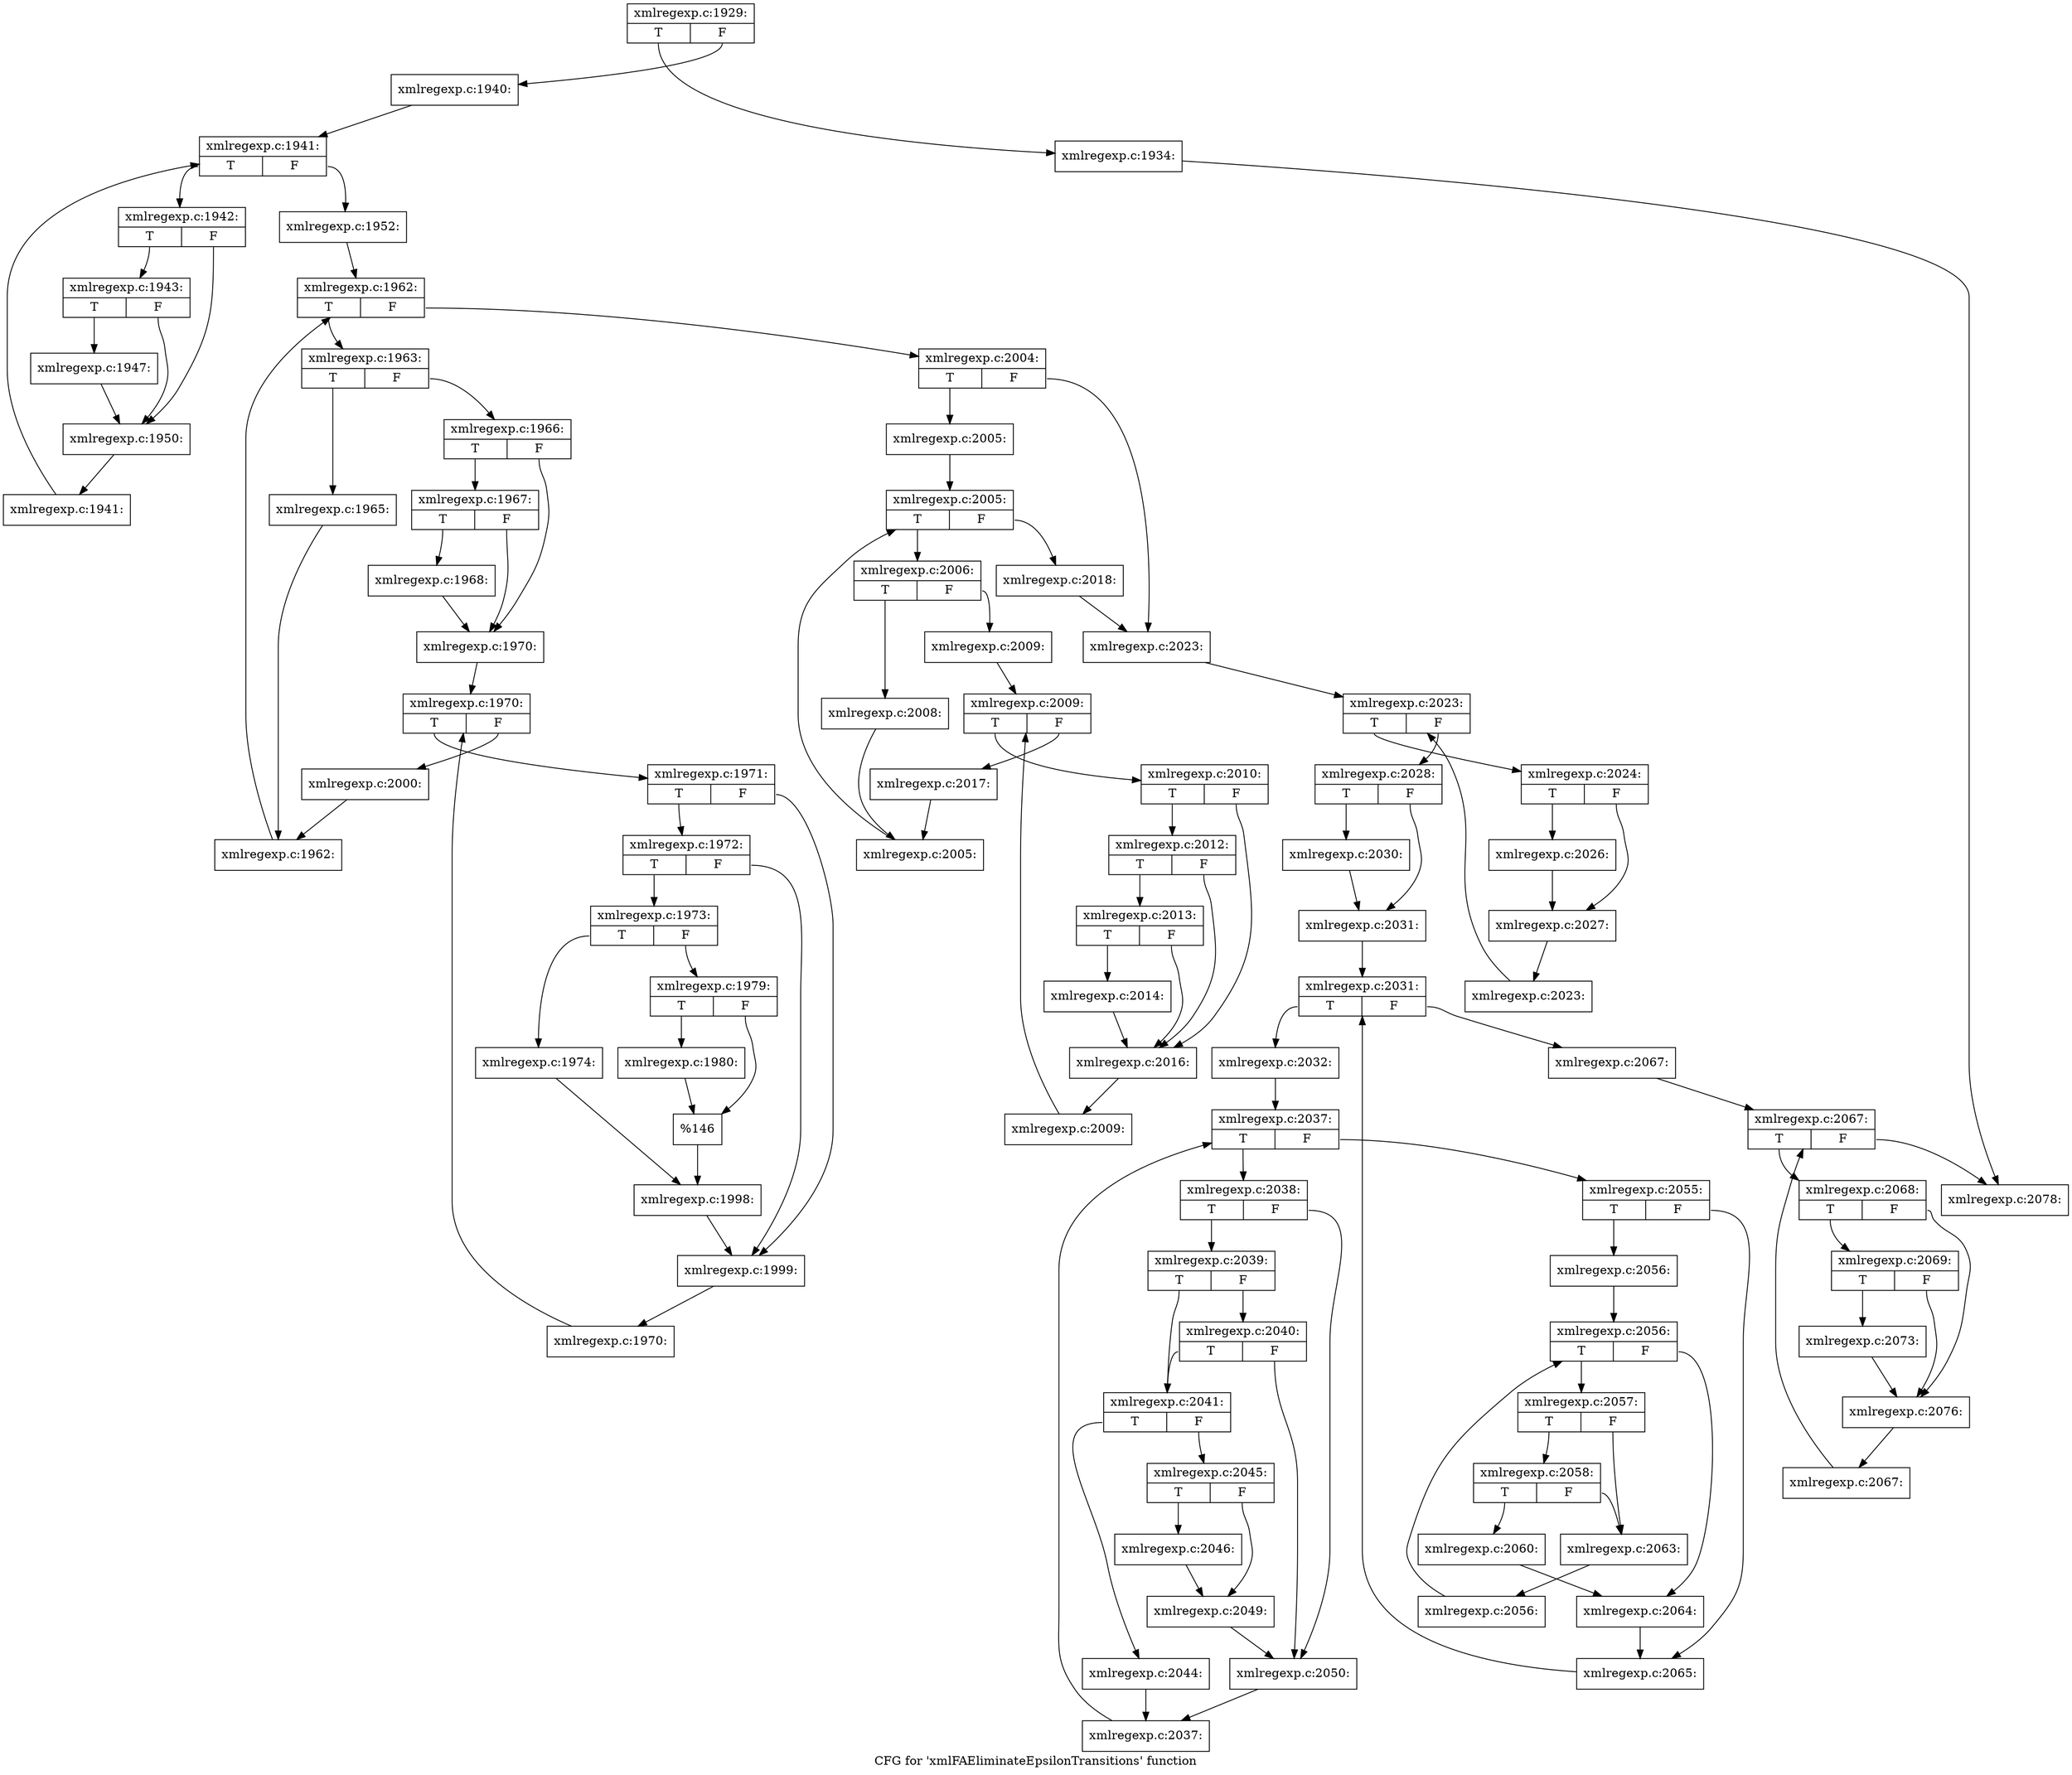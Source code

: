 digraph "CFG for 'xmlFAEliminateEpsilonTransitions' function" {
	label="CFG for 'xmlFAEliminateEpsilonTransitions' function";

	Node0x434b5c0 [shape=record,label="{xmlregexp.c:1929:|{<s0>T|<s1>F}}"];
	Node0x434b5c0:s0 -> Node0x4350f20;
	Node0x434b5c0:s1 -> Node0x4350f70;
	Node0x4350f20 [shape=record,label="{xmlregexp.c:1934:}"];
	Node0x4350f20 -> Node0x43666f0;
	Node0x4350f70 [shape=record,label="{xmlregexp.c:1940:}"];
	Node0x4350f70 -> Node0x4351f30;
	Node0x4351f30 [shape=record,label="{xmlregexp.c:1941:|{<s0>T|<s1>F}}"];
	Node0x4351f30:s0 -> Node0x43521b0;
	Node0x4351f30:s1 -> Node0x4351c00;
	Node0x43521b0 [shape=record,label="{xmlregexp.c:1942:|{<s0>T|<s1>F}}"];
	Node0x43521b0:s0 -> Node0x4352860;
	Node0x43521b0:s1 -> Node0x4352810;
	Node0x4352860 [shape=record,label="{xmlregexp.c:1943:|{<s0>T|<s1>F}}"];
	Node0x4352860:s0 -> Node0x43527c0;
	Node0x4352860:s1 -> Node0x4352810;
	Node0x43527c0 [shape=record,label="{xmlregexp.c:1947:}"];
	Node0x43527c0 -> Node0x4352810;
	Node0x4352810 [shape=record,label="{xmlregexp.c:1950:}"];
	Node0x4352810 -> Node0x4352160;
	Node0x4352160 [shape=record,label="{xmlregexp.c:1941:}"];
	Node0x4352160 -> Node0x4351f30;
	Node0x4351c00 [shape=record,label="{xmlregexp.c:1952:}"];
	Node0x4351c00 -> Node0x4353cf0;
	Node0x4353cf0 [shape=record,label="{xmlregexp.c:1962:|{<s0>T|<s1>F}}"];
	Node0x4353cf0:s0 -> Node0x4353f50;
	Node0x4353cf0:s1 -> Node0x4353920;
	Node0x4353f50 [shape=record,label="{xmlregexp.c:1963:|{<s0>T|<s1>F}}"];
	Node0x4353f50:s0 -> Node0x43545b0;
	Node0x4353f50:s1 -> Node0x4354600;
	Node0x43545b0 [shape=record,label="{xmlregexp.c:1965:}"];
	Node0x43545b0 -> Node0x4353f00;
	Node0x4354600 [shape=record,label="{xmlregexp.c:1966:|{<s0>T|<s1>F}}"];
	Node0x4354600:s0 -> Node0x4354a10;
	Node0x4354600:s1 -> Node0x43549c0;
	Node0x4354a10 [shape=record,label="{xmlregexp.c:1967:|{<s0>T|<s1>F}}"];
	Node0x4354a10:s0 -> Node0x4354970;
	Node0x4354a10:s1 -> Node0x43549c0;
	Node0x4354970 [shape=record,label="{xmlregexp.c:1968:}"];
	Node0x4354970 -> Node0x43549c0;
	Node0x43549c0 [shape=record,label="{xmlregexp.c:1970:}"];
	Node0x43549c0 -> Node0x43553c0;
	Node0x43553c0 [shape=record,label="{xmlregexp.c:1970:|{<s0>T|<s1>F}}"];
	Node0x43553c0:s0 -> Node0x43556a0;
	Node0x43553c0:s1 -> Node0x4355220;
	Node0x43556a0 [shape=record,label="{xmlregexp.c:1971:|{<s0>T|<s1>F}}"];
	Node0x43556a0:s0 -> Node0x4355c10;
	Node0x43556a0:s1 -> Node0x4355bc0;
	Node0x4355c10 [shape=record,label="{xmlregexp.c:1972:|{<s0>T|<s1>F}}"];
	Node0x4355c10:s0 -> Node0x4355b70;
	Node0x4355c10:s1 -> Node0x4355bc0;
	Node0x4355b70 [shape=record,label="{xmlregexp.c:1973:|{<s0>T|<s1>F}}"];
	Node0x4355b70:s0 -> Node0x43568e0;
	Node0x4355b70:s1 -> Node0x4356980;
	Node0x43568e0 [shape=record,label="{xmlregexp.c:1974:}"];
	Node0x43568e0 -> Node0x4356930;
	Node0x4356980 [shape=record,label="{xmlregexp.c:1979:|{<s0>T|<s1>F}}"];
	Node0x4356980:s0 -> Node0x43576a0;
	Node0x4356980:s1 -> Node0x43576f0;
	Node0x43576a0 [shape=record,label="{xmlregexp.c:1980:}"];
	Node0x43576a0 -> Node0x43576f0;
	Node0x43576f0 [shape=record,label="{%146}"];
	Node0x43576f0 -> Node0x4356930;
	Node0x4356930 [shape=record,label="{xmlregexp.c:1998:}"];
	Node0x4356930 -> Node0x4355bc0;
	Node0x4355bc0 [shape=record,label="{xmlregexp.c:1999:}"];
	Node0x4355bc0 -> Node0x4355610;
	Node0x4355610 [shape=record,label="{xmlregexp.c:1970:}"];
	Node0x4355610 -> Node0x43553c0;
	Node0x4355220 [shape=record,label="{xmlregexp.c:2000:}"];
	Node0x4355220 -> Node0x4353f00;
	Node0x4353f00 [shape=record,label="{xmlregexp.c:1962:}"];
	Node0x4353f00 -> Node0x4353cf0;
	Node0x4353920 [shape=record,label="{xmlregexp.c:2004:|{<s0>T|<s1>F}}"];
	Node0x4353920:s0 -> Node0x435a790;
	Node0x4353920:s1 -> Node0x435a7e0;
	Node0x435a790 [shape=record,label="{xmlregexp.c:2005:}"];
	Node0x435a790 -> Node0x435ab90;
	Node0x435ab90 [shape=record,label="{xmlregexp.c:2005:|{<s0>T|<s1>F}}"];
	Node0x435ab90:s0 -> Node0x435adf0;
	Node0x435ab90:s1 -> Node0x435aa30;
	Node0x435adf0 [shape=record,label="{xmlregexp.c:2006:|{<s0>T|<s1>F}}"];
	Node0x435adf0:s0 -> Node0x435b5e0;
	Node0x435adf0:s1 -> Node0x435b630;
	Node0x435b5e0 [shape=record,label="{xmlregexp.c:2008:}"];
	Node0x435b5e0 -> Node0x435ada0;
	Node0x435b630 [shape=record,label="{xmlregexp.c:2009:}"];
	Node0x435b630 -> Node0x435bad0;
	Node0x435bad0 [shape=record,label="{xmlregexp.c:2009:|{<s0>T|<s1>F}}"];
	Node0x435bad0:s0 -> Node0x435bd30;
	Node0x435bad0:s1 -> Node0x435b970;
	Node0x435bd30 [shape=record,label="{xmlregexp.c:2010:|{<s0>T|<s1>F}}"];
	Node0x435bd30:s0 -> Node0x435c8b0;
	Node0x435bd30:s1 -> Node0x435c7e0;
	Node0x435c8b0 [shape=record,label="{xmlregexp.c:2012:|{<s0>T|<s1>F}}"];
	Node0x435c8b0:s0 -> Node0x435c830;
	Node0x435c8b0:s1 -> Node0x435c7e0;
	Node0x435c830 [shape=record,label="{xmlregexp.c:2013:|{<s0>T|<s1>F}}"];
	Node0x435c830:s0 -> Node0x435c790;
	Node0x435c830:s1 -> Node0x435c7e0;
	Node0x435c790 [shape=record,label="{xmlregexp.c:2014:}"];
	Node0x435c790 -> Node0x435c7e0;
	Node0x435c7e0 [shape=record,label="{xmlregexp.c:2016:}"];
	Node0x435c7e0 -> Node0x435bce0;
	Node0x435bce0 [shape=record,label="{xmlregexp.c:2009:}"];
	Node0x435bce0 -> Node0x435bad0;
	Node0x435b970 [shape=record,label="{xmlregexp.c:2017:}"];
	Node0x435b970 -> Node0x435ada0;
	Node0x435ada0 [shape=record,label="{xmlregexp.c:2005:}"];
	Node0x435ada0 -> Node0x435ab90;
	Node0x435aa30 [shape=record,label="{xmlregexp.c:2018:}"];
	Node0x435aa30 -> Node0x435a7e0;
	Node0x435a7e0 [shape=record,label="{xmlregexp.c:2023:}"];
	Node0x435a7e0 -> Node0x435def0;
	Node0x435def0 [shape=record,label="{xmlregexp.c:2023:|{<s0>T|<s1>F}}"];
	Node0x435def0:s0 -> Node0x435e150;
	Node0x435def0:s1 -> Node0x435dd90;
	Node0x435e150 [shape=record,label="{xmlregexp.c:2024:|{<s0>T|<s1>F}}"];
	Node0x435e150:s0 -> Node0x435e940;
	Node0x435e150:s1 -> Node0x435e990;
	Node0x435e940 [shape=record,label="{xmlregexp.c:2026:}"];
	Node0x435e940 -> Node0x435e990;
	Node0x435e990 [shape=record,label="{xmlregexp.c:2027:}"];
	Node0x435e990 -> Node0x435e100;
	Node0x435e100 [shape=record,label="{xmlregexp.c:2023:}"];
	Node0x435e100 -> Node0x435def0;
	Node0x435dd90 [shape=record,label="{xmlregexp.c:2028:|{<s0>T|<s1>F}}"];
	Node0x435dd90:s0 -> Node0x435f5e0;
	Node0x435dd90:s1 -> Node0x435f630;
	Node0x435f5e0 [shape=record,label="{xmlregexp.c:2030:}"];
	Node0x435f5e0 -> Node0x435f630;
	Node0x435f630 [shape=record,label="{xmlregexp.c:2031:}"];
	Node0x435f630 -> Node0x435fb80;
	Node0x435fb80 [shape=record,label="{xmlregexp.c:2031:|{<s0>T|<s1>F}}"];
	Node0x435fb80:s0 -> Node0x435ff30;
	Node0x435fb80:s1 -> Node0x435fd60;
	Node0x435ff30 [shape=record,label="{xmlregexp.c:2032:}"];
	Node0x435ff30 -> Node0x4360680;
	Node0x4360680 [shape=record,label="{xmlregexp.c:2037:|{<s0>T|<s1>F}}"];
	Node0x4360680:s0 -> Node0x4360920;
	Node0x4360680:s1 -> Node0x4360520;
	Node0x4360920 [shape=record,label="{xmlregexp.c:2038:|{<s0>T|<s1>F}}"];
	Node0x4360920:s0 -> Node0x4360e90;
	Node0x4360920:s1 -> Node0x4360e40;
	Node0x4360e90 [shape=record,label="{xmlregexp.c:2039:|{<s0>T|<s1>F}}"];
	Node0x4360e90:s0 -> Node0x4360df0;
	Node0x4360e90:s1 -> Node0x4361470;
	Node0x4361470 [shape=record,label="{xmlregexp.c:2040:|{<s0>T|<s1>F}}"];
	Node0x4361470:s0 -> Node0x4360df0;
	Node0x4361470:s1 -> Node0x4360e40;
	Node0x4360df0 [shape=record,label="{xmlregexp.c:2041:|{<s0>T|<s1>F}}"];
	Node0x4360df0:s0 -> Node0x4362920;
	Node0x4360df0:s1 -> Node0x4362970;
	Node0x4362920 [shape=record,label="{xmlregexp.c:2044:}"];
	Node0x4362920 -> Node0x4360890;
	Node0x4362970 [shape=record,label="{xmlregexp.c:2045:|{<s0>T|<s1>F}}"];
	Node0x4362970:s0 -> Node0x4363030;
	Node0x4362970:s1 -> Node0x4363080;
	Node0x4363030 [shape=record,label="{xmlregexp.c:2046:}"];
	Node0x4363030 -> Node0x4363080;
	Node0x4363080 [shape=record,label="{xmlregexp.c:2049:}"];
	Node0x4363080 -> Node0x4360e40;
	Node0x4360e40 [shape=record,label="{xmlregexp.c:2050:}"];
	Node0x4360e40 -> Node0x4360890;
	Node0x4360890 [shape=record,label="{xmlregexp.c:2037:}"];
	Node0x4360890 -> Node0x4360680;
	Node0x4360520 [shape=record,label="{xmlregexp.c:2055:|{<s0>T|<s1>F}}"];
	Node0x4360520:s0 -> Node0x4364710;
	Node0x4360520:s1 -> Node0x4364760;
	Node0x4364710 [shape=record,label="{xmlregexp.c:2056:}"];
	Node0x4364710 -> Node0x4364c50;
	Node0x4364c50 [shape=record,label="{xmlregexp.c:2056:|{<s0>T|<s1>F}}"];
	Node0x4364c50:s0 -> Node0x4364ed0;
	Node0x4364c50:s1 -> Node0x4364ab0;
	Node0x4364ed0 [shape=record,label="{xmlregexp.c:2057:|{<s0>T|<s1>F}}"];
	Node0x4364ed0:s0 -> Node0x43657e0;
	Node0x4364ed0:s1 -> Node0x4365790;
	Node0x43657e0 [shape=record,label="{xmlregexp.c:2058:|{<s0>T|<s1>F}}"];
	Node0x43657e0:s0 -> Node0x4365740;
	Node0x43657e0:s1 -> Node0x4365790;
	Node0x4365740 [shape=record,label="{xmlregexp.c:2060:}"];
	Node0x4365740 -> Node0x4364ab0;
	Node0x4365790 [shape=record,label="{xmlregexp.c:2063:}"];
	Node0x4365790 -> Node0x4364e40;
	Node0x4364e40 [shape=record,label="{xmlregexp.c:2056:}"];
	Node0x4364e40 -> Node0x4364c50;
	Node0x4364ab0 [shape=record,label="{xmlregexp.c:2064:}"];
	Node0x4364ab0 -> Node0x4364760;
	Node0x4364760 [shape=record,label="{xmlregexp.c:2065:}"];
	Node0x4364760 -> Node0x435fb80;
	Node0x435fd60 [shape=record,label="{xmlregexp.c:2067:}"];
	Node0x435fd60 -> Node0x4366890;
	Node0x4366890 [shape=record,label="{xmlregexp.c:2067:|{<s0>T|<s1>F}}"];
	Node0x4366890:s0 -> Node0x4366b70;
	Node0x4366890:s1 -> Node0x43666f0;
	Node0x4366b70 [shape=record,label="{xmlregexp.c:2068:|{<s0>T|<s1>F}}"];
	Node0x4366b70:s0 -> Node0x4367480;
	Node0x4366b70:s1 -> Node0x4367430;
	Node0x4367480 [shape=record,label="{xmlregexp.c:2069:|{<s0>T|<s1>F}}"];
	Node0x4367480:s0 -> Node0x43673e0;
	Node0x4367480:s1 -> Node0x4367430;
	Node0x43673e0 [shape=record,label="{xmlregexp.c:2073:}"];
	Node0x43673e0 -> Node0x4367430;
	Node0x4367430 [shape=record,label="{xmlregexp.c:2076:}"];
	Node0x4367430 -> Node0x4366ae0;
	Node0x4366ae0 [shape=record,label="{xmlregexp.c:2067:}"];
	Node0x4366ae0 -> Node0x4366890;
	Node0x43666f0 [shape=record,label="{xmlregexp.c:2078:}"];
}
